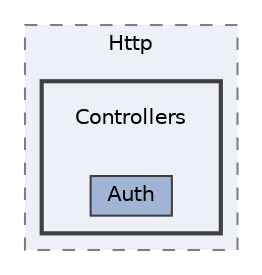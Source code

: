digraph "C:/wamp64/www/DontForgetMe/S5DevBack/DevLaravel/app/Http/Controllers"
{
 // LATEX_PDF_SIZE
  rankdir=LR;
  bgcolor="transparent";
  edge [fontname=Helvetica,fontsize=10,labelfontname=Helvetica,labelfontsize=10];
  node [fontname=Helvetica,fontsize=10,shape=box,height=0.2,width=0.4];
  compound=true
  subgraph clusterdir_0c4ee04d587063ecca91a7f35642b9f3 {
    graph [ bgcolor="#edf0f7", pencolor="grey50", label="Http", fontname=Helvetica,fontsize=10 style="filled,dashed", URL="dir_0c4ee04d587063ecca91a7f35642b9f3.html",tooltip=""]
  subgraph clusterdir_27ba1f74dc73f44d4e9ca42f2dd266ec {
    graph [ bgcolor="#edf0f7", pencolor="grey25", label="", fontname=Helvetica,fontsize=10 style="filled,bold", URL="dir_27ba1f74dc73f44d4e9ca42f2dd266ec.html",tooltip=""]
    dir_27ba1f74dc73f44d4e9ca42f2dd266ec [shape=plaintext, label="Controllers"];
  dir_88a4777cc813fc77c471bd7c38dc0c56 [label="Auth", fillcolor="#a2b4d6", color="grey25", style="filled", URL="dir_88a4777cc813fc77c471bd7c38dc0c56.html",tooltip=""];
  }
  }
}
